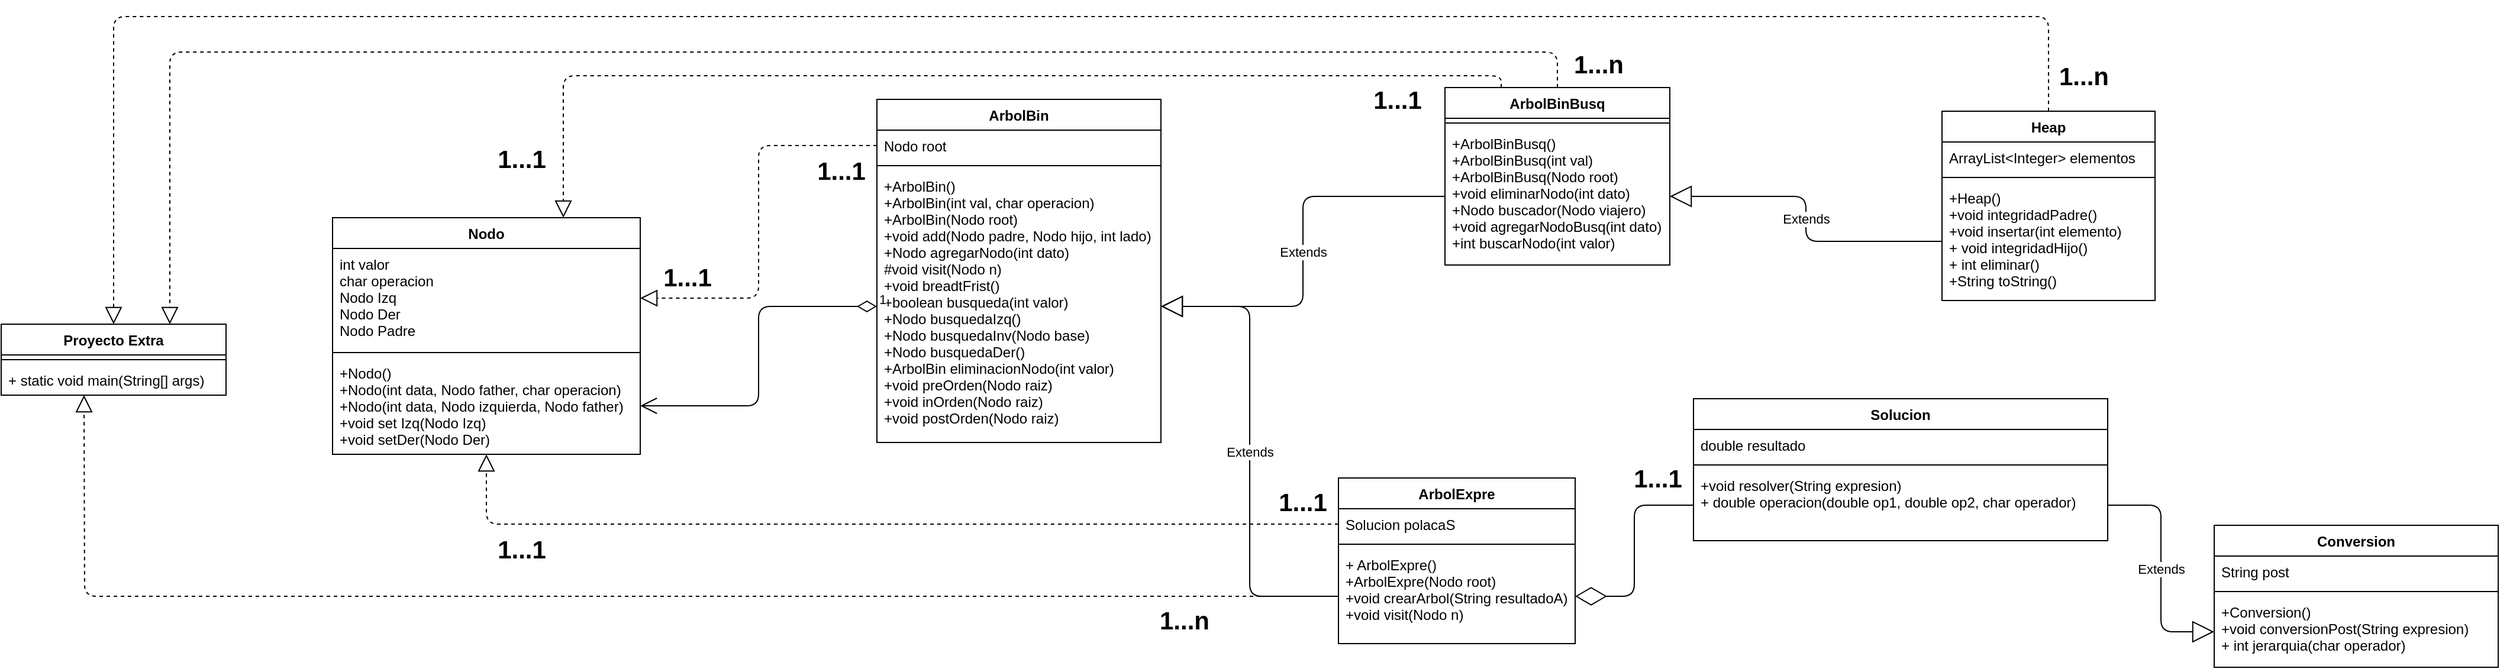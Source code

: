 <mxfile version="14.1.8" type="device"><diagram name="Page-1" id="e7e014a7-5840-1c2e-5031-d8a46d1fe8dd"><mxGraphModel dx="2449" dy="1457" grid="1" gridSize="10" guides="1" tooltips="1" connect="1" arrows="1" fold="1" page="1" pageScale="1" pageWidth="1169" pageHeight="826" background="#ffffff" math="0" shadow="0"><root><mxCell id="0"/><mxCell id="1" parent="0"/><mxCell id="2cCOkWJaVxhMLapDhtNf-43" value="Nodo" style="swimlane;fontStyle=1;align=center;verticalAlign=top;childLayout=stackLayout;horizontal=1;startSize=26;horizontalStack=0;resizeParent=1;resizeParentMax=0;resizeLast=0;collapsible=1;marginBottom=0;" vertex="1" parent="1"><mxGeometry x="340" y="200" width="260" height="200" as="geometry"/></mxCell><mxCell id="2cCOkWJaVxhMLapDhtNf-44" value="int valor&#10;char operacion&#10;Nodo Izq&#10;Nodo Der&#10;Nodo Padre" style="text;strokeColor=none;fillColor=none;align=left;verticalAlign=top;spacingLeft=4;spacingRight=4;overflow=hidden;rotatable=0;points=[[0,0.5],[1,0.5]];portConstraint=eastwest;" vertex="1" parent="2cCOkWJaVxhMLapDhtNf-43"><mxGeometry y="26" width="260" height="84" as="geometry"/></mxCell><mxCell id="2cCOkWJaVxhMLapDhtNf-45" value="" style="line;strokeWidth=1;fillColor=none;align=left;verticalAlign=middle;spacingTop=-1;spacingLeft=3;spacingRight=3;rotatable=0;labelPosition=right;points=[];portConstraint=eastwest;" vertex="1" parent="2cCOkWJaVxhMLapDhtNf-43"><mxGeometry y="110" width="260" height="8" as="geometry"/></mxCell><mxCell id="2cCOkWJaVxhMLapDhtNf-46" value="+Nodo()&#10;+Nodo(int data, Nodo father, char operacion)&#10;+Nodo(int data, Nodo izquierda, Nodo father)&#10;+void set Izq(Nodo Izq)&#10;+void setDer(Nodo Der)" style="text;strokeColor=none;fillColor=none;align=left;verticalAlign=top;spacingLeft=4;spacingRight=4;overflow=hidden;rotatable=0;points=[[0,0.5],[1,0.5]];portConstraint=eastwest;" vertex="1" parent="2cCOkWJaVxhMLapDhtNf-43"><mxGeometry y="118" width="260" height="82" as="geometry"/></mxCell><mxCell id="2cCOkWJaVxhMLapDhtNf-47" value="Proyecto Extra" style="swimlane;fontStyle=1;align=center;verticalAlign=top;childLayout=stackLayout;horizontal=1;startSize=26;horizontalStack=0;resizeParent=1;resizeParentMax=0;resizeLast=0;collapsible=1;marginBottom=0;" vertex="1" parent="1"><mxGeometry x="60" y="290" width="190" height="60" as="geometry"/></mxCell><mxCell id="2cCOkWJaVxhMLapDhtNf-49" value="" style="line;strokeWidth=1;fillColor=none;align=left;verticalAlign=middle;spacingTop=-1;spacingLeft=3;spacingRight=3;rotatable=0;labelPosition=right;points=[];portConstraint=eastwest;" vertex="1" parent="2cCOkWJaVxhMLapDhtNf-47"><mxGeometry y="26" width="190" height="8" as="geometry"/></mxCell><mxCell id="2cCOkWJaVxhMLapDhtNf-50" value="+ static void main(String[] args)" style="text;strokeColor=none;fillColor=none;align=left;verticalAlign=top;spacingLeft=4;spacingRight=4;overflow=hidden;rotatable=0;points=[[0,0.5],[1,0.5]];portConstraint=eastwest;" vertex="1" parent="2cCOkWJaVxhMLapDhtNf-47"><mxGeometry y="34" width="190" height="26" as="geometry"/></mxCell><mxCell id="2cCOkWJaVxhMLapDhtNf-51" value="ArbolBinBusq" style="swimlane;fontStyle=1;align=center;verticalAlign=top;childLayout=stackLayout;horizontal=1;startSize=26;horizontalStack=0;resizeParent=1;resizeParentMax=0;resizeLast=0;collapsible=1;marginBottom=0;" vertex="1" parent="1"><mxGeometry x="1280" y="90" width="190" height="150" as="geometry"/></mxCell><mxCell id="2cCOkWJaVxhMLapDhtNf-53" value="" style="line;strokeWidth=1;fillColor=none;align=left;verticalAlign=middle;spacingTop=-1;spacingLeft=3;spacingRight=3;rotatable=0;labelPosition=right;points=[];portConstraint=eastwest;" vertex="1" parent="2cCOkWJaVxhMLapDhtNf-51"><mxGeometry y="26" width="190" height="8" as="geometry"/></mxCell><mxCell id="2cCOkWJaVxhMLapDhtNf-54" value="+ArbolBinBusq()&#10;+ArbolBinBusq(int val)&#10;+ArbolBinBusq(Nodo root)&#10;+void eliminarNodo(int dato)&#10;+Nodo buscador(Nodo viajero)&#10;+void agregarNodoBusq(int dato)&#10;+int buscarNodo(int valor)" style="text;strokeColor=none;fillColor=none;align=left;verticalAlign=top;spacingLeft=4;spacingRight=4;overflow=hidden;rotatable=0;points=[[0,0.5],[1,0.5]];portConstraint=eastwest;" vertex="1" parent="2cCOkWJaVxhMLapDhtNf-51"><mxGeometry y="34" width="190" height="116" as="geometry"/></mxCell><mxCell id="2cCOkWJaVxhMLapDhtNf-59" value="ArbolExpre" style="swimlane;fontStyle=1;align=center;verticalAlign=top;childLayout=stackLayout;horizontal=1;startSize=26;horizontalStack=0;resizeParent=1;resizeParentMax=0;resizeLast=0;collapsible=1;marginBottom=0;" vertex="1" parent="1"><mxGeometry x="1190" y="420" width="200" height="140" as="geometry"/></mxCell><mxCell id="2cCOkWJaVxhMLapDhtNf-60" value="Solucion polacaS" style="text;strokeColor=none;fillColor=none;align=left;verticalAlign=top;spacingLeft=4;spacingRight=4;overflow=hidden;rotatable=0;points=[[0,0.5],[1,0.5]];portConstraint=eastwest;" vertex="1" parent="2cCOkWJaVxhMLapDhtNf-59"><mxGeometry y="26" width="200" height="26" as="geometry"/></mxCell><mxCell id="2cCOkWJaVxhMLapDhtNf-61" value="" style="line;strokeWidth=1;fillColor=none;align=left;verticalAlign=middle;spacingTop=-1;spacingLeft=3;spacingRight=3;rotatable=0;labelPosition=right;points=[];portConstraint=eastwest;" vertex="1" parent="2cCOkWJaVxhMLapDhtNf-59"><mxGeometry y="52" width="200" height="8" as="geometry"/></mxCell><mxCell id="2cCOkWJaVxhMLapDhtNf-62" value="+ ArbolExpre()&#10;+ArbolExpre(Nodo root)&#10;+void crearArbol(String resultadoA)&#10;+void visit(Nodo n)" style="text;strokeColor=none;fillColor=none;align=left;verticalAlign=top;spacingLeft=4;spacingRight=4;overflow=hidden;rotatable=0;points=[[0,0.5],[1,0.5]];portConstraint=eastwest;" vertex="1" parent="2cCOkWJaVxhMLapDhtNf-59"><mxGeometry y="60" width="200" height="80" as="geometry"/></mxCell><mxCell id="2cCOkWJaVxhMLapDhtNf-63" value="ArbolBin" style="swimlane;fontStyle=1;align=center;verticalAlign=top;childLayout=stackLayout;horizontal=1;startSize=26;horizontalStack=0;resizeParent=1;resizeParentMax=0;resizeLast=0;collapsible=1;marginBottom=0;" vertex="1" parent="1"><mxGeometry x="800" y="100" width="240" height="290" as="geometry"/></mxCell><mxCell id="2cCOkWJaVxhMLapDhtNf-64" value="Nodo root" style="text;strokeColor=none;fillColor=none;align=left;verticalAlign=top;spacingLeft=4;spacingRight=4;overflow=hidden;rotatable=0;points=[[0,0.5],[1,0.5]];portConstraint=eastwest;" vertex="1" parent="2cCOkWJaVxhMLapDhtNf-63"><mxGeometry y="26" width="240" height="26" as="geometry"/></mxCell><mxCell id="2cCOkWJaVxhMLapDhtNf-65" value="" style="line;strokeWidth=1;fillColor=none;align=left;verticalAlign=middle;spacingTop=-1;spacingLeft=3;spacingRight=3;rotatable=0;labelPosition=right;points=[];portConstraint=eastwest;" vertex="1" parent="2cCOkWJaVxhMLapDhtNf-63"><mxGeometry y="52" width="240" height="8" as="geometry"/></mxCell><mxCell id="2cCOkWJaVxhMLapDhtNf-66" value="+ArbolBin()&#10;+ArbolBin(int val, char operacion)&#10;+ArbolBin(Nodo root)&#10;+void add(Nodo padre, Nodo hijo, int lado)&#10;+Nodo agregarNodo(int dato)&#10;#void visit(Nodo n)&#10;+void breadtFrist()&#10;+boolean busqueda(int valor)&#10;+Nodo busquedaIzq()&#10;+Nodo busquedaInv(Nodo base)&#10;+Nodo busquedaDer()&#10;+ArbolBin eliminacionNodo(int valor)&#10;+void preOrden(Nodo raiz)&#10;+void inOrden(Nodo raiz)&#10;+void postOrden(Nodo raiz)&#10;&#10;" style="text;strokeColor=none;fillColor=none;align=left;verticalAlign=top;spacingLeft=4;spacingRight=4;overflow=hidden;rotatable=0;points=[[0,0.5],[1,0.5]];portConstraint=eastwest;" vertex="1" parent="2cCOkWJaVxhMLapDhtNf-63"><mxGeometry y="60" width="240" height="230" as="geometry"/></mxCell><mxCell id="2cCOkWJaVxhMLapDhtNf-67" value="Solucion" style="swimlane;fontStyle=1;align=center;verticalAlign=top;childLayout=stackLayout;horizontal=1;startSize=26;horizontalStack=0;resizeParent=1;resizeParentMax=0;resizeLast=0;collapsible=1;marginBottom=0;" vertex="1" parent="1"><mxGeometry x="1490" y="353" width="350" height="120" as="geometry"/></mxCell><mxCell id="2cCOkWJaVxhMLapDhtNf-68" value="double resultado" style="text;strokeColor=none;fillColor=none;align=left;verticalAlign=top;spacingLeft=4;spacingRight=4;overflow=hidden;rotatable=0;points=[[0,0.5],[1,0.5]];portConstraint=eastwest;" vertex="1" parent="2cCOkWJaVxhMLapDhtNf-67"><mxGeometry y="26" width="350" height="26" as="geometry"/></mxCell><mxCell id="2cCOkWJaVxhMLapDhtNf-69" value="" style="line;strokeWidth=1;fillColor=none;align=left;verticalAlign=middle;spacingTop=-1;spacingLeft=3;spacingRight=3;rotatable=0;labelPosition=right;points=[];portConstraint=eastwest;" vertex="1" parent="2cCOkWJaVxhMLapDhtNf-67"><mxGeometry y="52" width="350" height="8" as="geometry"/></mxCell><mxCell id="2cCOkWJaVxhMLapDhtNf-70" value="+void resolver(String expresion)&#10;+ double operacion(double op1, double op2, char operador)" style="text;strokeColor=none;fillColor=none;align=left;verticalAlign=top;spacingLeft=4;spacingRight=4;overflow=hidden;rotatable=0;points=[[0,0.5],[1,0.5]];portConstraint=eastwest;" vertex="1" parent="2cCOkWJaVxhMLapDhtNf-67"><mxGeometry y="60" width="350" height="60" as="geometry"/></mxCell><mxCell id="2cCOkWJaVxhMLapDhtNf-71" value="Heap" style="swimlane;fontStyle=1;align=center;verticalAlign=top;childLayout=stackLayout;horizontal=1;startSize=26;horizontalStack=0;resizeParent=1;resizeParentMax=0;resizeLast=0;collapsible=1;marginBottom=0;" vertex="1" parent="1"><mxGeometry x="1700" y="110" width="180" height="160" as="geometry"/></mxCell><mxCell id="2cCOkWJaVxhMLapDhtNf-72" value="ArrayList&lt;Integer&gt; elementos" style="text;strokeColor=none;fillColor=none;align=left;verticalAlign=top;spacingLeft=4;spacingRight=4;overflow=hidden;rotatable=0;points=[[0,0.5],[1,0.5]];portConstraint=eastwest;" vertex="1" parent="2cCOkWJaVxhMLapDhtNf-71"><mxGeometry y="26" width="180" height="26" as="geometry"/></mxCell><mxCell id="2cCOkWJaVxhMLapDhtNf-73" value="" style="line;strokeWidth=1;fillColor=none;align=left;verticalAlign=middle;spacingTop=-1;spacingLeft=3;spacingRight=3;rotatable=0;labelPosition=right;points=[];portConstraint=eastwest;" vertex="1" parent="2cCOkWJaVxhMLapDhtNf-71"><mxGeometry y="52" width="180" height="8" as="geometry"/></mxCell><mxCell id="2cCOkWJaVxhMLapDhtNf-74" value="+Heap()&#10;+void integridadPadre()&#10;+void insertar(int elemento)&#10;+ void integridadHijo()&#10;+ int eliminar()&#10;+String toString()" style="text;strokeColor=none;fillColor=none;align=left;verticalAlign=top;spacingLeft=4;spacingRight=4;overflow=hidden;rotatable=0;points=[[0,0.5],[1,0.5]];portConstraint=eastwest;" vertex="1" parent="2cCOkWJaVxhMLapDhtNf-71"><mxGeometry y="60" width="180" height="100" as="geometry"/></mxCell><mxCell id="2cCOkWJaVxhMLapDhtNf-75" value="Conversion" style="swimlane;fontStyle=1;align=center;verticalAlign=top;childLayout=stackLayout;horizontal=1;startSize=26;horizontalStack=0;resizeParent=1;resizeParentMax=0;resizeLast=0;collapsible=1;marginBottom=0;" vertex="1" parent="1"><mxGeometry x="1930" y="460" width="240" height="120" as="geometry"/></mxCell><mxCell id="2cCOkWJaVxhMLapDhtNf-76" value="String post" style="text;strokeColor=none;fillColor=none;align=left;verticalAlign=top;spacingLeft=4;spacingRight=4;overflow=hidden;rotatable=0;points=[[0,0.5],[1,0.5]];portConstraint=eastwest;" vertex="1" parent="2cCOkWJaVxhMLapDhtNf-75"><mxGeometry y="26" width="240" height="26" as="geometry"/></mxCell><mxCell id="2cCOkWJaVxhMLapDhtNf-77" value="" style="line;strokeWidth=1;fillColor=none;align=left;verticalAlign=middle;spacingTop=-1;spacingLeft=3;spacingRight=3;rotatable=0;labelPosition=right;points=[];portConstraint=eastwest;" vertex="1" parent="2cCOkWJaVxhMLapDhtNf-75"><mxGeometry y="52" width="240" height="8" as="geometry"/></mxCell><mxCell id="2cCOkWJaVxhMLapDhtNf-78" value="+Conversion()&#10;+void conversionPost(String expresion)&#10;+ int jerarquia(char operador)" style="text;strokeColor=none;fillColor=none;align=left;verticalAlign=top;spacingLeft=4;spacingRight=4;overflow=hidden;rotatable=0;points=[[0,0.5],[1,0.5]];portConstraint=eastwest;" vertex="1" parent="2cCOkWJaVxhMLapDhtNf-75"><mxGeometry y="60" width="240" height="60" as="geometry"/></mxCell><mxCell id="2cCOkWJaVxhMLapDhtNf-80" value="Extends" style="endArrow=block;endSize=16;endFill=0;html=1;exitX=0;exitY=0.5;exitDx=0;exitDy=0;entryX=1;entryY=0.5;entryDx=0;entryDy=0;edgeStyle=elbowEdgeStyle;" edge="1" parent="1" source="2cCOkWJaVxhMLapDhtNf-74" target="2cCOkWJaVxhMLapDhtNf-54"><mxGeometry width="160" relative="1" as="geometry"><mxPoint x="1110" y="490" as="sourcePoint"/><mxPoint x="1270" y="490" as="targetPoint"/></mxGeometry></mxCell><mxCell id="2cCOkWJaVxhMLapDhtNf-81" value="Extends" style="endArrow=block;endSize=16;endFill=0;html=1;exitX=0;exitY=0.5;exitDx=0;exitDy=0;entryX=1;entryY=0.5;entryDx=0;entryDy=0;edgeStyle=orthogonalEdgeStyle;" edge="1" parent="1" source="2cCOkWJaVxhMLapDhtNf-54" target="2cCOkWJaVxhMLapDhtNf-66"><mxGeometry width="160" relative="1" as="geometry"><mxPoint x="1520" y="440" as="sourcePoint"/><mxPoint x="1350" y="493.0" as="targetPoint"/></mxGeometry></mxCell><mxCell id="2cCOkWJaVxhMLapDhtNf-82" value="Extends" style="endArrow=block;endSize=16;endFill=0;html=1;exitX=0;exitY=0.5;exitDx=0;exitDy=0;entryX=1;entryY=0.5;entryDx=0;entryDy=0;edgeStyle=orthogonalEdgeStyle;" edge="1" parent="1" source="2cCOkWJaVxhMLapDhtNf-62" target="2cCOkWJaVxhMLapDhtNf-66"><mxGeometry width="160" relative="1" as="geometry"><mxPoint x="1230" y="420.0" as="sourcePoint"/><mxPoint x="990" y="503" as="targetPoint"/></mxGeometry></mxCell><mxCell id="2cCOkWJaVxhMLapDhtNf-84" value="1" style="endArrow=open;html=1;endSize=12;startArrow=diamondThin;startSize=14;startFill=0;edgeStyle=orthogonalEdgeStyle;align=left;verticalAlign=bottom;entryX=1;entryY=0.5;entryDx=0;entryDy=0;exitX=0;exitY=0.5;exitDx=0;exitDy=0;" edge="1" parent="1" source="2cCOkWJaVxhMLapDhtNf-66" target="2cCOkWJaVxhMLapDhtNf-46"><mxGeometry x="-1" y="3" relative="1" as="geometry"><mxPoint x="1110" y="490" as="sourcePoint"/><mxPoint x="1270" y="490" as="targetPoint"/></mxGeometry></mxCell><mxCell id="2cCOkWJaVxhMLapDhtNf-85" value="" style="endArrow=block;dashed=1;endFill=0;endSize=12;html=1;exitX=0;exitY=0.5;exitDx=0;exitDy=0;entryX=1;entryY=0.5;entryDx=0;entryDy=0;edgeStyle=orthogonalEdgeStyle;" edge="1" parent="1" source="2cCOkWJaVxhMLapDhtNf-64" target="2cCOkWJaVxhMLapDhtNf-44"><mxGeometry width="160" relative="1" as="geometry"><mxPoint x="240" y="533" as="sourcePoint"/><mxPoint x="520" y="473" as="targetPoint"/></mxGeometry></mxCell><mxCell id="2cCOkWJaVxhMLapDhtNf-86" value="" style="endArrow=block;dashed=1;endFill=0;endSize=12;html=1;exitX=0;exitY=0.5;exitDx=0;exitDy=0;entryX=0.5;entryY=1;entryDx=0;entryDy=0;edgeStyle=orthogonalEdgeStyle;" edge="1" parent="1" source="2cCOkWJaVxhMLapDhtNf-60" target="2cCOkWJaVxhMLapDhtNf-43"><mxGeometry width="160" relative="1" as="geometry"><mxPoint x="920" y="510" as="sourcePoint"/><mxPoint x="720" y="639.0" as="targetPoint"/></mxGeometry></mxCell><mxCell id="2cCOkWJaVxhMLapDhtNf-87" value="" style="endArrow=block;dashed=1;endFill=0;endSize=12;html=1;entryX=0.75;entryY=0;entryDx=0;entryDy=0;edgeStyle=orthogonalEdgeStyle;exitX=0.25;exitY=0;exitDx=0;exitDy=0;" edge="1" parent="1" source="2cCOkWJaVxhMLapDhtNf-51" target="2cCOkWJaVxhMLapDhtNf-43"><mxGeometry width="160" relative="1" as="geometry"><mxPoint x="1250" y="110" as="sourcePoint"/><mxPoint x="540" y="90" as="targetPoint"/></mxGeometry></mxCell><mxCell id="2cCOkWJaVxhMLapDhtNf-88" value="&lt;font style=&quot;font-size: 21px&quot;&gt;&lt;b&gt;1...1&lt;/b&gt;&lt;/font&gt;" style="text;html=1;strokeColor=none;fillColor=none;align=center;verticalAlign=middle;whiteSpace=wrap;rounded=0;" vertex="1" parent="1"><mxGeometry x="480" y="470" width="40" height="20" as="geometry"/></mxCell><mxCell id="2cCOkWJaVxhMLapDhtNf-91" value="&lt;font style=&quot;font-size: 21px&quot;&gt;&lt;b&gt;1...1&lt;/b&gt;&lt;/font&gt;" style="text;html=1;strokeColor=none;fillColor=none;align=center;verticalAlign=middle;whiteSpace=wrap;rounded=0;" vertex="1" parent="1"><mxGeometry x="1140" y="430" width="40" height="20" as="geometry"/></mxCell><mxCell id="2cCOkWJaVxhMLapDhtNf-92" value="&lt;font style=&quot;font-size: 21px&quot;&gt;&lt;b&gt;1...1&lt;/b&gt;&lt;/font&gt;" style="text;html=1;strokeColor=none;fillColor=none;align=center;verticalAlign=middle;whiteSpace=wrap;rounded=0;" vertex="1" parent="1"><mxGeometry x="750" y="150" width="40" height="20" as="geometry"/></mxCell><mxCell id="2cCOkWJaVxhMLapDhtNf-93" value="&lt;font style=&quot;font-size: 21px&quot;&gt;&lt;b&gt;1...1&lt;/b&gt;&lt;/font&gt;" style="text;html=1;strokeColor=none;fillColor=none;align=center;verticalAlign=middle;whiteSpace=wrap;rounded=0;" vertex="1" parent="1"><mxGeometry x="620" y="240" width="40" height="20" as="geometry"/></mxCell><mxCell id="2cCOkWJaVxhMLapDhtNf-94" value="&lt;font style=&quot;font-size: 21px&quot;&gt;&lt;b&gt;1...1&lt;/b&gt;&lt;/font&gt;" style="text;html=1;strokeColor=none;fillColor=none;align=center;verticalAlign=middle;whiteSpace=wrap;rounded=0;" vertex="1" parent="1"><mxGeometry x="1220" y="80" width="40" height="40" as="geometry"/></mxCell><mxCell id="2cCOkWJaVxhMLapDhtNf-95" value="&lt;font style=&quot;font-size: 21px&quot;&gt;&lt;b&gt;1...1&lt;/b&gt;&lt;/font&gt;" style="text;html=1;strokeColor=none;fillColor=none;align=center;verticalAlign=middle;whiteSpace=wrap;rounded=0;" vertex="1" parent="1"><mxGeometry x="480" y="140" width="40" height="20" as="geometry"/></mxCell><mxCell id="2cCOkWJaVxhMLapDhtNf-96" value="" style="endArrow=block;dashed=1;endFill=0;endSize=12;html=1;entryX=0.5;entryY=1;entryDx=0;entryDy=0;edgeStyle=orthogonalEdgeStyle;exitX=0;exitY=0.5;exitDx=0;exitDy=0;" edge="1" parent="1" source="2cCOkWJaVxhMLapDhtNf-62"><mxGeometry width="160" relative="1" as="geometry"><mxPoint x="1030" y="520" as="sourcePoint"/><mxPoint x="130" y="350" as="targetPoint"/></mxGeometry></mxCell><mxCell id="2cCOkWJaVxhMLapDhtNf-97" value="" style="endArrow=block;dashed=1;endFill=0;endSize=12;html=1;entryX=0.5;entryY=0;entryDx=0;entryDy=0;edgeStyle=orthogonalEdgeStyle;exitX=0.5;exitY=0;exitDx=0;exitDy=0;" edge="1" parent="1" source="2cCOkWJaVxhMLapDhtNf-71" target="2cCOkWJaVxhMLapDhtNf-47"><mxGeometry width="160" relative="1" as="geometry"><mxPoint x="1190" y="50" as="sourcePoint"/><mxPoint x="130" y="-120" as="targetPoint"/><Array as="points"><mxPoint x="1790" y="30"/><mxPoint x="155" y="30"/></Array></mxGeometry></mxCell><mxCell id="2cCOkWJaVxhMLapDhtNf-98" value="&lt;font style=&quot;font-size: 21px&quot;&gt;&lt;b&gt;1...n&lt;/b&gt;&lt;/font&gt;" style="text;html=1;strokeColor=none;fillColor=none;align=center;verticalAlign=middle;whiteSpace=wrap;rounded=0;" vertex="1" parent="1"><mxGeometry x="1040" y="530" width="40" height="20" as="geometry"/></mxCell><mxCell id="2cCOkWJaVxhMLapDhtNf-99" value="&lt;font style=&quot;font-size: 21px&quot;&gt;&lt;b&gt;1...n&lt;/b&gt;&lt;/font&gt;" style="text;html=1;strokeColor=none;fillColor=none;align=center;verticalAlign=middle;whiteSpace=wrap;rounded=0;" vertex="1" parent="1"><mxGeometry x="1800" y="70" width="40" height="20" as="geometry"/></mxCell><mxCell id="2cCOkWJaVxhMLapDhtNf-100" value="" style="endArrow=block;dashed=1;endFill=0;endSize=12;html=1;edgeStyle=orthogonalEdgeStyle;exitX=0.5;exitY=0;exitDx=0;exitDy=0;entryX=0.75;entryY=0;entryDx=0;entryDy=0;" edge="1" parent="1" source="2cCOkWJaVxhMLapDhtNf-51" target="2cCOkWJaVxhMLapDhtNf-47"><mxGeometry width="160" relative="1" as="geometry"><mxPoint x="1800" y="120" as="sourcePoint"/><mxPoint x="250" y="290" as="targetPoint"/><Array as="points"><mxPoint x="1375" y="60"/><mxPoint x="203" y="60"/></Array></mxGeometry></mxCell><mxCell id="2cCOkWJaVxhMLapDhtNf-101" value="&lt;font style=&quot;font-size: 21px&quot;&gt;&lt;b&gt;1...n&lt;/b&gt;&lt;/font&gt;" style="text;html=1;strokeColor=none;fillColor=none;align=center;verticalAlign=middle;whiteSpace=wrap;rounded=0;" vertex="1" parent="1"><mxGeometry x="1390" y="60" width="40" height="20" as="geometry"/></mxCell><mxCell id="2cCOkWJaVxhMLapDhtNf-102" value="" style="endArrow=diamondThin;endFill=0;endSize=24;html=1;exitX=0;exitY=0.5;exitDx=0;exitDy=0;entryX=1;entryY=0.5;entryDx=0;entryDy=0;edgeStyle=orthogonalEdgeStyle;" edge="1" parent="1" source="2cCOkWJaVxhMLapDhtNf-70" target="2cCOkWJaVxhMLapDhtNf-62"><mxGeometry width="160" relative="1" as="geometry"><mxPoint x="1230" y="640" as="sourcePoint"/><mxPoint x="1390" y="640" as="targetPoint"/></mxGeometry></mxCell><mxCell id="2cCOkWJaVxhMLapDhtNf-103" value="Extends" style="endArrow=block;endSize=16;endFill=0;html=1;exitX=1;exitY=0.5;exitDx=0;exitDy=0;entryX=0;entryY=0.5;entryDx=0;entryDy=0;edgeStyle=elbowEdgeStyle;" edge="1" parent="1" source="2cCOkWJaVxhMLapDhtNf-70" target="2cCOkWJaVxhMLapDhtNf-78"><mxGeometry width="160" relative="1" as="geometry"><mxPoint x="1710" y="230" as="sourcePoint"/><mxPoint x="1480" y="192" as="targetPoint"/></mxGeometry></mxCell><mxCell id="2cCOkWJaVxhMLapDhtNf-104" value="&lt;font style=&quot;font-size: 21px&quot;&gt;&lt;b&gt;1...1&lt;/b&gt;&lt;/font&gt;" style="text;html=1;strokeColor=none;fillColor=none;align=center;verticalAlign=middle;whiteSpace=wrap;rounded=0;" vertex="1" parent="1"><mxGeometry x="1440" y="400" width="40" height="40" as="geometry"/></mxCell></root></mxGraphModel></diagram></mxfile>